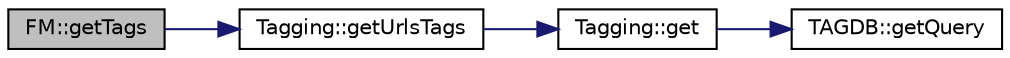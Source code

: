 digraph "FM::getTags"
{
 // INTERACTIVE_SVG=YES
 // LATEX_PDF_SIZE
  edge [fontname="Helvetica",fontsize="10",labelfontname="Helvetica",labelfontsize="10"];
  node [fontname="Helvetica",fontsize="10",shape=record];
  rankdir="LR";
  Node326 [label="FM::getTags",height=0.2,width=0.4,color="black", fillcolor="grey75", style="filled", fontcolor="black",tooltip=" "];
  Node326 -> Node327 [color="midnightblue",fontsize="10",style="solid",fontname="Helvetica"];
  Node327 [label="Tagging::getUrlsTags",height=0.2,width=0.4,color="black", fillcolor="white", style="filled",URL="$class_tagging.html#a26b4a7e1c63440be6fded39716da1939",tooltip=" "];
  Node327 -> Node328 [color="midnightblue",fontsize="10",style="solid",fontname="Helvetica"];
  Node328 [label="Tagging::get",height=0.2,width=0.4,color="black", fillcolor="white", style="filled",URL="$class_tagging.html#a31eafb22f7c6343f6a6e1a60c0b46d1b",tooltip=" "];
  Node328 -> Node329 [color="midnightblue",fontsize="10",style="solid",fontname="Helvetica"];
  Node329 [label="TAGDB::getQuery",height=0.2,width=0.4,color="black", fillcolor="white", style="filled",URL="$class_t_a_g_d_b.html#ae90d363ffa72013cdfe742c606888432",tooltip=" "];
}
